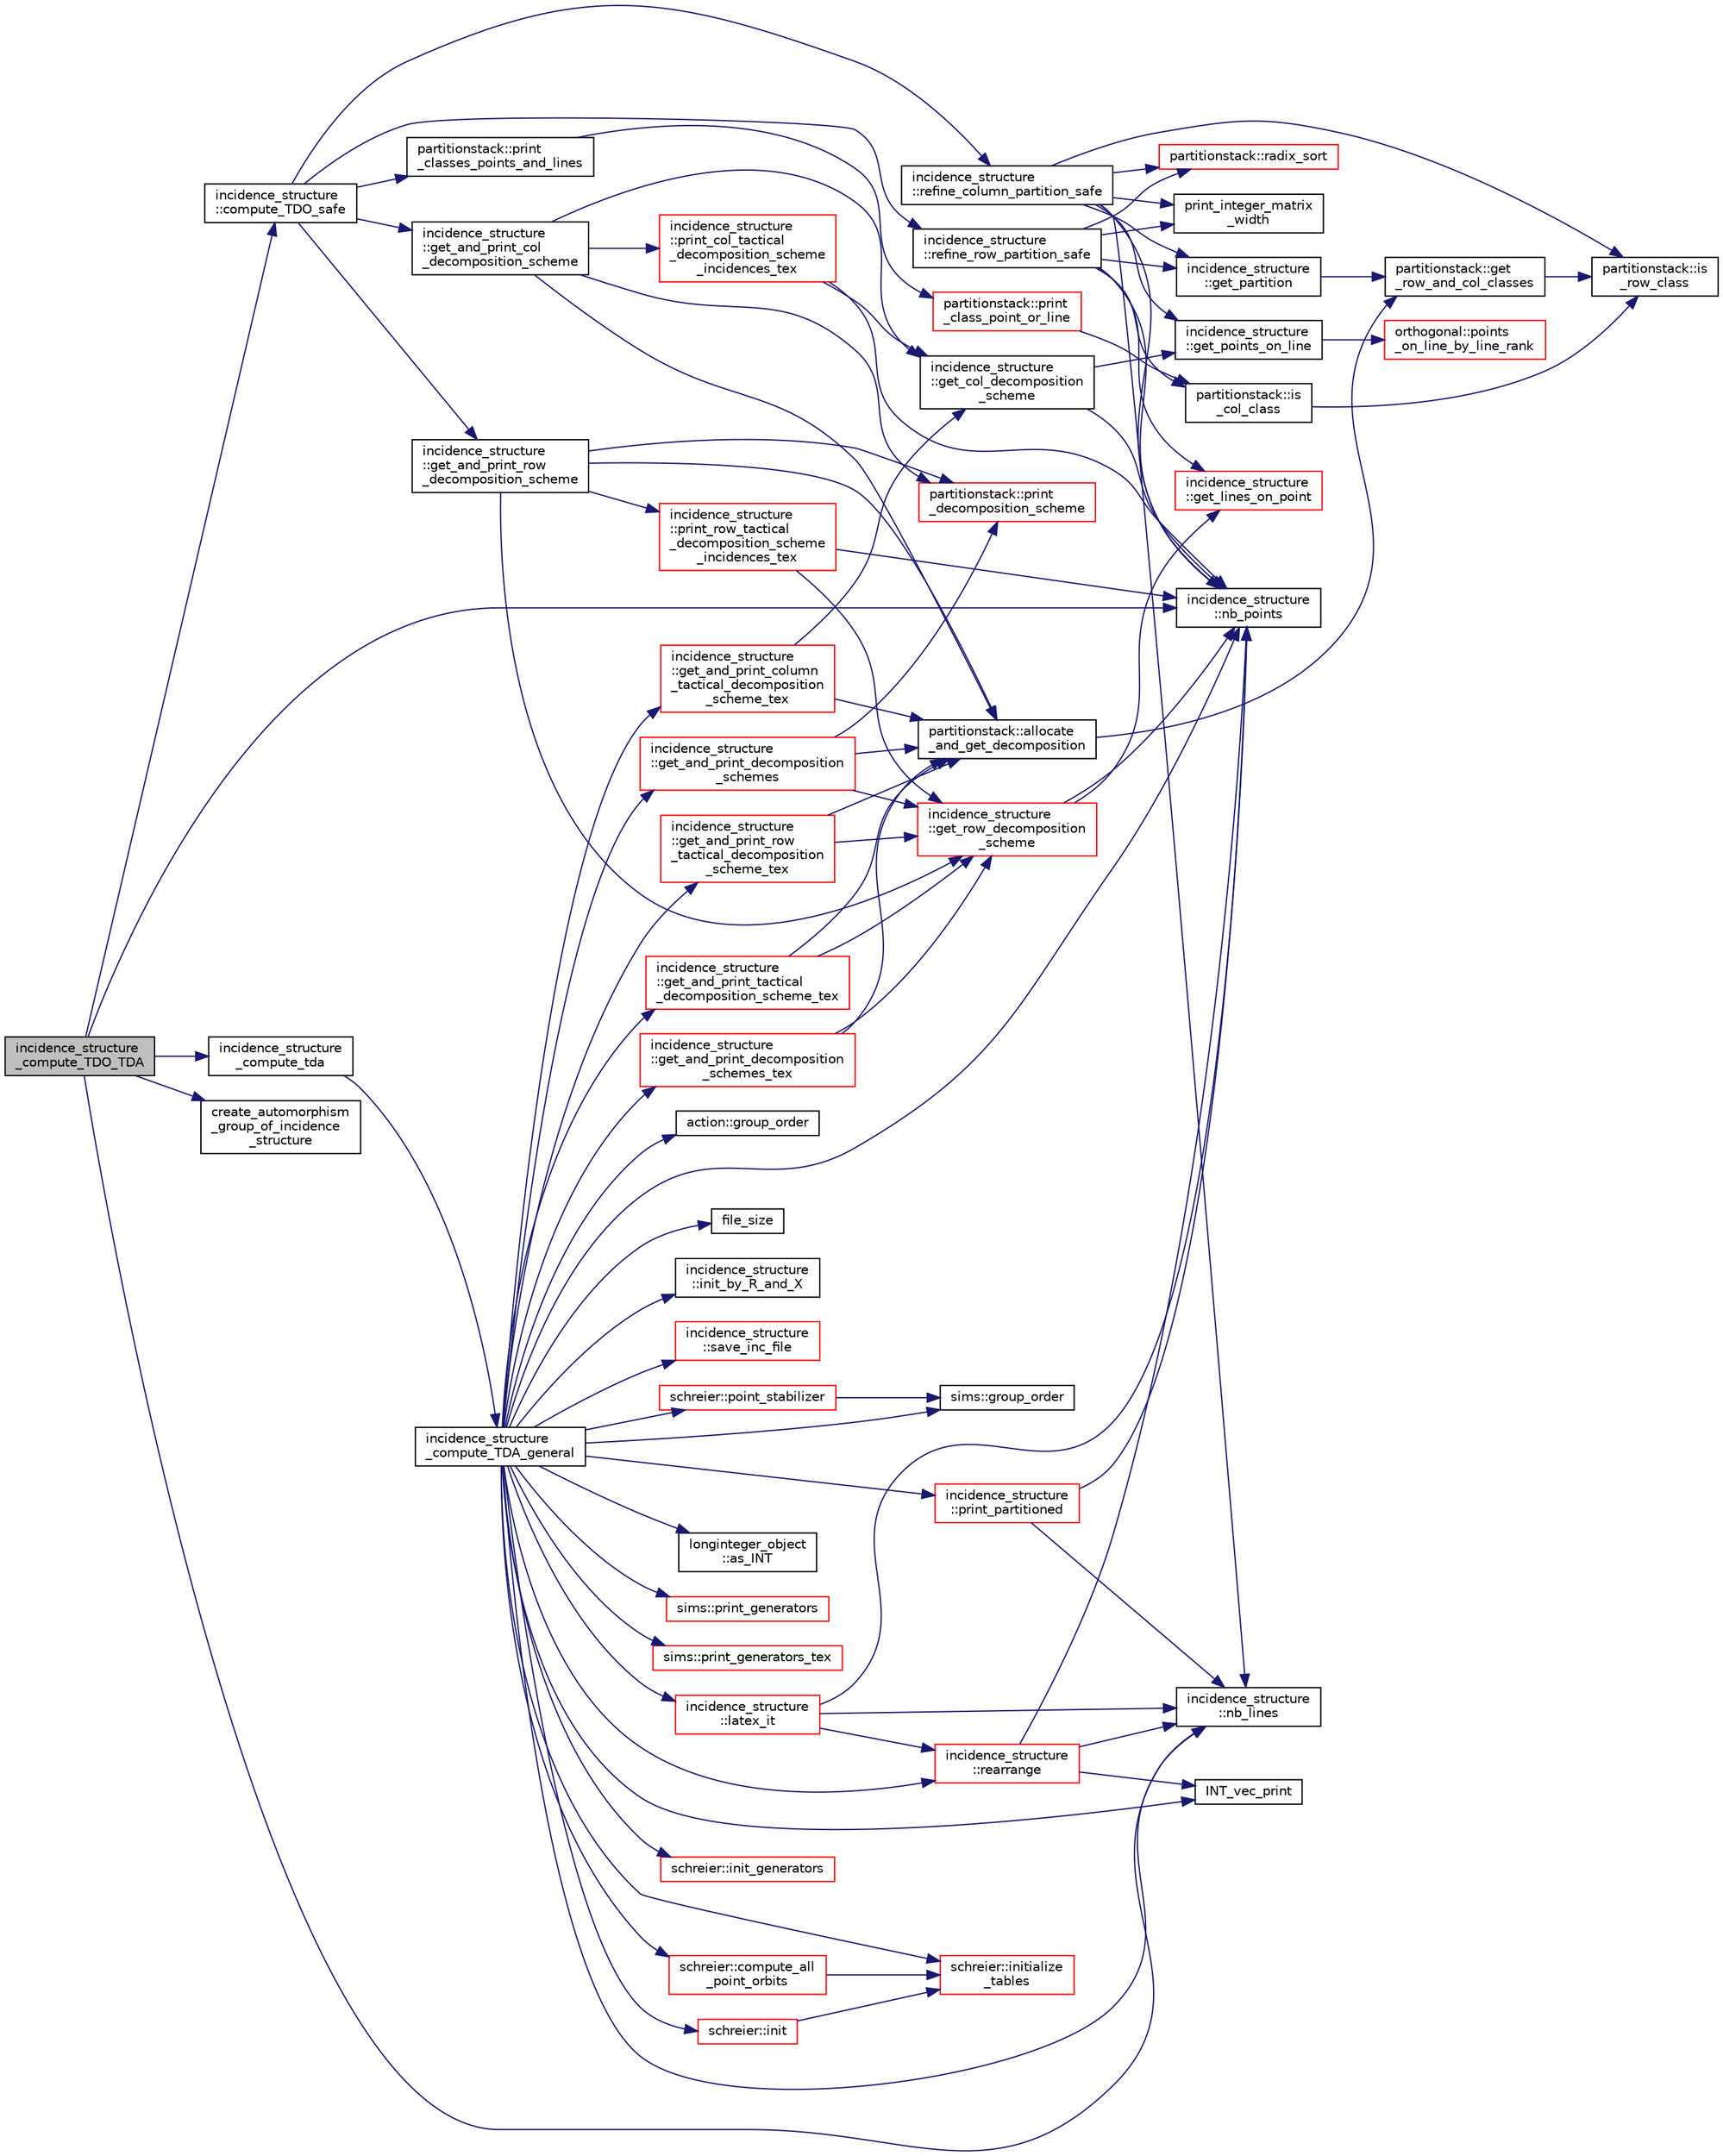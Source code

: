 digraph "incidence_structure_compute_TDO_TDA"
{
  edge [fontname="Helvetica",fontsize="10",labelfontname="Helvetica",labelfontsize="10"];
  node [fontname="Helvetica",fontsize="10",shape=record];
  rankdir="LR";
  Node670 [label="incidence_structure\l_compute_TDO_TDA",height=0.2,width=0.4,color="black", fillcolor="grey75", style="filled", fontcolor="black"];
  Node670 -> Node671 [color="midnightblue",fontsize="10",style="solid",fontname="Helvetica"];
  Node671 [label="incidence_structure\l::nb_points",height=0.2,width=0.4,color="black", fillcolor="white", style="filled",URL="$da/d8a/classincidence__structure.html#aff5f6bfdc7470e73082ee6faacf0af64"];
  Node670 -> Node672 [color="midnightblue",fontsize="10",style="solid",fontname="Helvetica"];
  Node672 [label="incidence_structure\l::nb_lines",height=0.2,width=0.4,color="black", fillcolor="white", style="filled",URL="$da/d8a/classincidence__structure.html#a9ffac61340b2a03f31f1cc366d5a7b79"];
  Node670 -> Node673 [color="midnightblue",fontsize="10",style="solid",fontname="Helvetica"];
  Node673 [label="incidence_structure\l::compute_TDO_safe",height=0.2,width=0.4,color="black", fillcolor="white", style="filled",URL="$da/d8a/classincidence__structure.html#ab1409e71c4b6855e49edfd3526644202"];
  Node673 -> Node674 [color="midnightblue",fontsize="10",style="solid",fontname="Helvetica"];
  Node674 [label="incidence_structure\l::refine_column_partition_safe",height=0.2,width=0.4,color="black", fillcolor="white", style="filled",URL="$da/d8a/classincidence__structure.html#a958f8ddce2d53753adb1df588bf0e721"];
  Node674 -> Node675 [color="midnightblue",fontsize="10",style="solid",fontname="Helvetica"];
  Node675 [label="incidence_structure\l::get_partition",height=0.2,width=0.4,color="black", fillcolor="white", style="filled",URL="$da/d8a/classincidence__structure.html#a15f287785f85f3c6098dae8ec80a0ccd"];
  Node675 -> Node676 [color="midnightblue",fontsize="10",style="solid",fontname="Helvetica"];
  Node676 [label="partitionstack::get\l_row_and_col_classes",height=0.2,width=0.4,color="black", fillcolor="white", style="filled",URL="$d3/d87/classpartitionstack.html#a127a6965905c3f08c50ee09a100cb465"];
  Node676 -> Node677 [color="midnightblue",fontsize="10",style="solid",fontname="Helvetica"];
  Node677 [label="partitionstack::is\l_row_class",height=0.2,width=0.4,color="black", fillcolor="white", style="filled",URL="$d3/d87/classpartitionstack.html#ad8497b40f1c327d3eb2fb2b993d88bb7"];
  Node674 -> Node671 [color="midnightblue",fontsize="10",style="solid",fontname="Helvetica"];
  Node674 -> Node672 [color="midnightblue",fontsize="10",style="solid",fontname="Helvetica"];
  Node674 -> Node678 [color="midnightblue",fontsize="10",style="solid",fontname="Helvetica"];
  Node678 [label="incidence_structure\l::get_points_on_line",height=0.2,width=0.4,color="black", fillcolor="white", style="filled",URL="$da/d8a/classincidence__structure.html#a1baf0d372125123bf55d27dacc720bda"];
  Node678 -> Node679 [color="midnightblue",fontsize="10",style="solid",fontname="Helvetica"];
  Node679 [label="orthogonal::points\l_on_line_by_line_rank",height=0.2,width=0.4,color="red", fillcolor="white", style="filled",URL="$d7/daa/classorthogonal.html#aec3f511b69d0a28340f93d6f904c5daa"];
  Node674 -> Node783 [color="midnightblue",fontsize="10",style="solid",fontname="Helvetica"];
  Node783 [label="print_integer_matrix\l_width",height=0.2,width=0.4,color="black", fillcolor="white", style="filled",URL="$d5/db4/io__and__os_8h.html#aa78f3e73fc2179251bd15adbcc31573f"];
  Node674 -> Node677 [color="midnightblue",fontsize="10",style="solid",fontname="Helvetica"];
  Node674 -> Node805 [color="midnightblue",fontsize="10",style="solid",fontname="Helvetica"];
  Node805 [label="partitionstack::radix_sort",height=0.2,width=0.4,color="red", fillcolor="white", style="filled",URL="$d3/d87/classpartitionstack.html#a9ab564e8289467768e46fea7d6f8711e"];
  Node673 -> Node810 [color="midnightblue",fontsize="10",style="solid",fontname="Helvetica"];
  Node810 [label="incidence_structure\l::refine_row_partition_safe",height=0.2,width=0.4,color="black", fillcolor="white", style="filled",URL="$da/d8a/classincidence__structure.html#ae84b2dc0f1a0cd1f9acfadcae21e3745"];
  Node810 -> Node675 [color="midnightblue",fontsize="10",style="solid",fontname="Helvetica"];
  Node810 -> Node671 [color="midnightblue",fontsize="10",style="solid",fontname="Helvetica"];
  Node810 -> Node811 [color="midnightblue",fontsize="10",style="solid",fontname="Helvetica"];
  Node811 [label="incidence_structure\l::get_lines_on_point",height=0.2,width=0.4,color="red", fillcolor="white", style="filled",URL="$da/d8a/classincidence__structure.html#a09148fd9478525b4a65c8e44833d1861"];
  Node810 -> Node783 [color="midnightblue",fontsize="10",style="solid",fontname="Helvetica"];
  Node810 -> Node890 [color="midnightblue",fontsize="10",style="solid",fontname="Helvetica"];
  Node890 [label="partitionstack::is\l_col_class",height=0.2,width=0.4,color="black", fillcolor="white", style="filled",URL="$d3/d87/classpartitionstack.html#a9dbd980faea7ce40bebd3cf4b843bc63"];
  Node890 -> Node677 [color="midnightblue",fontsize="10",style="solid",fontname="Helvetica"];
  Node810 -> Node805 [color="midnightblue",fontsize="10",style="solid",fontname="Helvetica"];
  Node673 -> Node891 [color="midnightblue",fontsize="10",style="solid",fontname="Helvetica"];
  Node891 [label="incidence_structure\l::get_and_print_col\l_decomposition_scheme",height=0.2,width=0.4,color="black", fillcolor="white", style="filled",URL="$da/d8a/classincidence__structure.html#a0c51e7224f51f1434025ff6d8a10522c"];
  Node891 -> Node892 [color="midnightblue",fontsize="10",style="solid",fontname="Helvetica"];
  Node892 [label="partitionstack::allocate\l_and_get_decomposition",height=0.2,width=0.4,color="black", fillcolor="white", style="filled",URL="$d3/d87/classpartitionstack.html#a3cd13923b18c41d37259ed943f331208"];
  Node892 -> Node676 [color="midnightblue",fontsize="10",style="solid",fontname="Helvetica"];
  Node891 -> Node893 [color="midnightblue",fontsize="10",style="solid",fontname="Helvetica"];
  Node893 [label="incidence_structure\l::get_col_decomposition\l_scheme",height=0.2,width=0.4,color="black", fillcolor="white", style="filled",URL="$da/d8a/classincidence__structure.html#a576b9add81a037a3d8f566ce28541673"];
  Node893 -> Node671 [color="midnightblue",fontsize="10",style="solid",fontname="Helvetica"];
  Node893 -> Node678 [color="midnightblue",fontsize="10",style="solid",fontname="Helvetica"];
  Node891 -> Node894 [color="midnightblue",fontsize="10",style="solid",fontname="Helvetica"];
  Node894 [label="partitionstack::print\l_decomposition_scheme",height=0.2,width=0.4,color="red", fillcolor="white", style="filled",URL="$d3/d87/classpartitionstack.html#a988c07dc47753333f43dfc393f86f3f7"];
  Node891 -> Node896 [color="midnightblue",fontsize="10",style="solid",fontname="Helvetica"];
  Node896 [label="incidence_structure\l::print_col_tactical\l_decomposition_scheme\l_incidences_tex",height=0.2,width=0.4,color="red", fillcolor="white", style="filled",URL="$da/d8a/classincidence__structure.html#a56e24435baf9162d6c00080972b49b2c"];
  Node896 -> Node893 [color="midnightblue",fontsize="10",style="solid",fontname="Helvetica"];
  Node896 -> Node671 [color="midnightblue",fontsize="10",style="solid",fontname="Helvetica"];
  Node673 -> Node902 [color="midnightblue",fontsize="10",style="solid",fontname="Helvetica"];
  Node902 [label="partitionstack::print\l_classes_points_and_lines",height=0.2,width=0.4,color="black", fillcolor="white", style="filled",URL="$d3/d87/classpartitionstack.html#aaed3f1a7bffbbdaf5fa9d20ef86b87b1"];
  Node902 -> Node903 [color="midnightblue",fontsize="10",style="solid",fontname="Helvetica"];
  Node903 [label="partitionstack::print\l_class_point_or_line",height=0.2,width=0.4,color="red", fillcolor="white", style="filled",URL="$d3/d87/classpartitionstack.html#adea8d0eebaf0b53a74f2fcdf1e63e31d"];
  Node903 -> Node890 [color="midnightblue",fontsize="10",style="solid",fontname="Helvetica"];
  Node673 -> Node904 [color="midnightblue",fontsize="10",style="solid",fontname="Helvetica"];
  Node904 [label="incidence_structure\l::get_and_print_row\l_decomposition_scheme",height=0.2,width=0.4,color="black", fillcolor="white", style="filled",URL="$da/d8a/classincidence__structure.html#a4a1e589bb5c47fb2d98fdb561b669dcf"];
  Node904 -> Node892 [color="midnightblue",fontsize="10",style="solid",fontname="Helvetica"];
  Node904 -> Node905 [color="midnightblue",fontsize="10",style="solid",fontname="Helvetica"];
  Node905 [label="incidence_structure\l::get_row_decomposition\l_scheme",height=0.2,width=0.4,color="red", fillcolor="white", style="filled",URL="$da/d8a/classincidence__structure.html#aa0ad04253ba8e75bb15900ee8b01c9aa"];
  Node905 -> Node811 [color="midnightblue",fontsize="10",style="solid",fontname="Helvetica"];
  Node905 -> Node671 [color="midnightblue",fontsize="10",style="solid",fontname="Helvetica"];
  Node904 -> Node894 [color="midnightblue",fontsize="10",style="solid",fontname="Helvetica"];
  Node904 -> Node907 [color="midnightblue",fontsize="10",style="solid",fontname="Helvetica"];
  Node907 [label="incidence_structure\l::print_row_tactical\l_decomposition_scheme\l_incidences_tex",height=0.2,width=0.4,color="red", fillcolor="white", style="filled",URL="$da/d8a/classincidence__structure.html#a23279d5c98b702de05171c245d5375fa"];
  Node907 -> Node905 [color="midnightblue",fontsize="10",style="solid",fontname="Helvetica"];
  Node907 -> Node671 [color="midnightblue",fontsize="10",style="solid",fontname="Helvetica"];
  Node670 -> Node909 [color="midnightblue",fontsize="10",style="solid",fontname="Helvetica"];
  Node909 [label="create_automorphism\l_group_of_incidence\l_structure",height=0.2,width=0.4,color="black", fillcolor="white", style="filled",URL="$d5/d90/action__global_8_c.html#ad0da83975a94cb8a5fdc21b50f6e60ce"];
  Node670 -> Node910 [color="midnightblue",fontsize="10",style="solid",fontname="Helvetica"];
  Node910 [label="incidence_structure\l_compute_tda",height=0.2,width=0.4,color="black", fillcolor="white", style="filled",URL="$d3/d0e/top__level_2geometry_2incidence__structure_8_c.html#ab3a7584f120bbaf752a5bd831d3ebf72"];
  Node910 -> Node911 [color="midnightblue",fontsize="10",style="solid",fontname="Helvetica"];
  Node911 [label="incidence_structure\l_compute_TDA_general",height=0.2,width=0.4,color="black", fillcolor="white", style="filled",URL="$d3/d0e/top__level_2geometry_2incidence__structure_8_c.html#a21ab759f6e646f3fe703c17f39361448"];
  Node911 -> Node912 [color="midnightblue",fontsize="10",style="solid",fontname="Helvetica"];
  Node912 [label="schreier::init",height=0.2,width=0.4,color="red", fillcolor="white", style="filled",URL="$d3/dd6/classschreier.html#a7443bebde2aa08acae16c0ff29c9abcf"];
  Node912 -> Node915 [color="midnightblue",fontsize="10",style="solid",fontname="Helvetica"];
  Node915 [label="schreier::initialize\l_tables",height=0.2,width=0.4,color="red", fillcolor="white", style="filled",URL="$d3/dd6/classschreier.html#acccc16670f88b14ddc69856cd5c0b36d"];
  Node911 -> Node915 [color="midnightblue",fontsize="10",style="solid",fontname="Helvetica"];
  Node911 -> Node918 [color="midnightblue",fontsize="10",style="solid",fontname="Helvetica"];
  Node918 [label="schreier::init_generators",height=0.2,width=0.4,color="red", fillcolor="white", style="filled",URL="$d3/dd6/classschreier.html#a04fd581636085a7414e1b5d1004e44e0"];
  Node911 -> Node920 [color="midnightblue",fontsize="10",style="solid",fontname="Helvetica"];
  Node920 [label="schreier::compute_all\l_point_orbits",height=0.2,width=0.4,color="red", fillcolor="white", style="filled",URL="$d3/dd6/classschreier.html#a1deec048f51f380bc3476d4cd4d95e94"];
  Node920 -> Node915 [color="midnightblue",fontsize="10",style="solid",fontname="Helvetica"];
  Node911 -> Node671 [color="midnightblue",fontsize="10",style="solid",fontname="Helvetica"];
  Node911 -> Node948 [color="midnightblue",fontsize="10",style="solid",fontname="Helvetica"];
  Node948 [label="incidence_structure\l::get_and_print_decomposition\l_schemes",height=0.2,width=0.4,color="red", fillcolor="white", style="filled",URL="$da/d8a/classincidence__structure.html#a95766a2ffb220bae98b60ed3c91bce9a"];
  Node948 -> Node892 [color="midnightblue",fontsize="10",style="solid",fontname="Helvetica"];
  Node948 -> Node905 [color="midnightblue",fontsize="10",style="solid",fontname="Helvetica"];
  Node948 -> Node894 [color="midnightblue",fontsize="10",style="solid",fontname="Helvetica"];
  Node911 -> Node950 [color="midnightblue",fontsize="10",style="solid",fontname="Helvetica"];
  Node950 [label="incidence_structure\l::get_and_print_decomposition\l_schemes_tex",height=0.2,width=0.4,color="red", fillcolor="white", style="filled",URL="$da/d8a/classincidence__structure.html#a2a9844501c86ee7588a64227cc6867e5"];
  Node950 -> Node892 [color="midnightblue",fontsize="10",style="solid",fontname="Helvetica"];
  Node950 -> Node905 [color="midnightblue",fontsize="10",style="solid",fontname="Helvetica"];
  Node911 -> Node954 [color="midnightblue",fontsize="10",style="solid",fontname="Helvetica"];
  Node954 [label="incidence_structure\l::get_and_print_row\l_tactical_decomposition\l_scheme_tex",height=0.2,width=0.4,color="red", fillcolor="white", style="filled",URL="$da/d8a/classincidence__structure.html#a93bcc4c9c4ebb9635a60b2c5df9c43b0"];
  Node954 -> Node892 [color="midnightblue",fontsize="10",style="solid",fontname="Helvetica"];
  Node954 -> Node905 [color="midnightblue",fontsize="10",style="solid",fontname="Helvetica"];
  Node911 -> Node956 [color="midnightblue",fontsize="10",style="solid",fontname="Helvetica"];
  Node956 [label="incidence_structure\l::get_and_print_column\l_tactical_decomposition\l_scheme_tex",height=0.2,width=0.4,color="red", fillcolor="white", style="filled",URL="$da/d8a/classincidence__structure.html#a579c0686f4e480a4239e7a00c80f665f"];
  Node956 -> Node892 [color="midnightblue",fontsize="10",style="solid",fontname="Helvetica"];
  Node956 -> Node893 [color="midnightblue",fontsize="10",style="solid",fontname="Helvetica"];
  Node911 -> Node958 [color="midnightblue",fontsize="10",style="solid",fontname="Helvetica"];
  Node958 [label="incidence_structure\l::latex_it",height=0.2,width=0.4,color="red", fillcolor="white", style="filled",URL="$da/d8a/classincidence__structure.html#a7ad3d823093d5938d41c36230b9b8ea6"];
  Node958 -> Node959 [color="midnightblue",fontsize="10",style="solid",fontname="Helvetica"];
  Node959 [label="incidence_structure\l::rearrange",height=0.2,width=0.4,color="red", fillcolor="white", style="filled",URL="$da/d8a/classincidence__structure.html#ad692ab2f42456aeee575311c2cdbbdf9"];
  Node959 -> Node671 [color="midnightblue",fontsize="10",style="solid",fontname="Helvetica"];
  Node959 -> Node672 [color="midnightblue",fontsize="10",style="solid",fontname="Helvetica"];
  Node959 -> Node716 [color="midnightblue",fontsize="10",style="solid",fontname="Helvetica"];
  Node716 [label="INT_vec_print",height=0.2,width=0.4,color="black", fillcolor="white", style="filled",URL="$df/dbf/sajeeb_8_c.html#a79a5901af0b47dd0d694109543c027fe"];
  Node958 -> Node671 [color="midnightblue",fontsize="10",style="solid",fontname="Helvetica"];
  Node958 -> Node672 [color="midnightblue",fontsize="10",style="solid",fontname="Helvetica"];
  Node911 -> Node961 [color="midnightblue",fontsize="10",style="solid",fontname="Helvetica"];
  Node961 [label="action::group_order",height=0.2,width=0.4,color="black", fillcolor="white", style="filled",URL="$d2/d86/classaction.html#ad1f69adb27041311d2e7be96e39388d4"];
  Node911 -> Node962 [color="midnightblue",fontsize="10",style="solid",fontname="Helvetica"];
  Node962 [label="incidence_structure\l::get_and_print_tactical\l_decomposition_scheme_tex",height=0.2,width=0.4,color="red", fillcolor="white", style="filled",URL="$da/d8a/classincidence__structure.html#a88a5db2769f6529b86c1ee250ceed24d"];
  Node962 -> Node892 [color="midnightblue",fontsize="10",style="solid",fontname="Helvetica"];
  Node962 -> Node905 [color="midnightblue",fontsize="10",style="solid",fontname="Helvetica"];
  Node911 -> Node963 [color="midnightblue",fontsize="10",style="solid",fontname="Helvetica"];
  Node963 [label="file_size",height=0.2,width=0.4,color="black", fillcolor="white", style="filled",URL="$df/dbf/sajeeb_8_c.html#a5c37cf5785204b6e9adf647dc14d0e50"];
  Node911 -> Node959 [color="midnightblue",fontsize="10",style="solid",fontname="Helvetica"];
  Node911 -> Node964 [color="midnightblue",fontsize="10",style="solid",fontname="Helvetica"];
  Node964 [label="incidence_structure\l::init_by_R_and_X",height=0.2,width=0.4,color="black", fillcolor="white", style="filled",URL="$da/d8a/classincidence__structure.html#ad06ddc47735dcb98130686512e764085"];
  Node911 -> Node672 [color="midnightblue",fontsize="10",style="solid",fontname="Helvetica"];
  Node911 -> Node965 [color="midnightblue",fontsize="10",style="solid",fontname="Helvetica"];
  Node965 [label="incidence_structure\l::save_inc_file",height=0.2,width=0.4,color="red", fillcolor="white", style="filled",URL="$da/d8a/classincidence__structure.html#a4fd15671d6a99a4cae34a24e3c0b7705"];
  Node911 -> Node969 [color="midnightblue",fontsize="10",style="solid",fontname="Helvetica"];
  Node969 [label="incidence_structure\l::print_partitioned",height=0.2,width=0.4,color="red", fillcolor="white", style="filled",URL="$da/d8a/classincidence__structure.html#a9e18878f5cc9dbeca4806bd5aab5b054"];
  Node969 -> Node671 [color="midnightblue",fontsize="10",style="solid",fontname="Helvetica"];
  Node969 -> Node672 [color="midnightblue",fontsize="10",style="solid",fontname="Helvetica"];
  Node911 -> Node716 [color="midnightblue",fontsize="10",style="solid",fontname="Helvetica"];
  Node911 -> Node974 [color="midnightblue",fontsize="10",style="solid",fontname="Helvetica"];
  Node974 [label="schreier::point_stabilizer",height=0.2,width=0.4,color="red", fillcolor="white", style="filled",URL="$d3/dd6/classschreier.html#a976a31dfe3238284d96fc200532c7077"];
  Node974 -> Node978 [color="midnightblue",fontsize="10",style="solid",fontname="Helvetica"];
  Node978 [label="sims::group_order",height=0.2,width=0.4,color="black", fillcolor="white", style="filled",URL="$d9/df3/classsims.html#aa442445175656570fa35febbe790efad"];
  Node911 -> Node978 [color="midnightblue",fontsize="10",style="solid",fontname="Helvetica"];
  Node911 -> Node1019 [color="midnightblue",fontsize="10",style="solid",fontname="Helvetica"];
  Node1019 [label="longinteger_object\l::as_INT",height=0.2,width=0.4,color="black", fillcolor="white", style="filled",URL="$dd/d7e/classlonginteger__object.html#afb992d4679a6741acc63c8bcba27971e"];
  Node911 -> Node1006 [color="midnightblue",fontsize="10",style="solid",fontname="Helvetica"];
  Node1006 [label="sims::print_generators",height=0.2,width=0.4,color="red", fillcolor="white", style="filled",URL="$d9/df3/classsims.html#a49dfebd7ef9b23cb3c1264bc462f2233"];
  Node911 -> Node1020 [color="midnightblue",fontsize="10",style="solid",fontname="Helvetica"];
  Node1020 [label="sims::print_generators_tex",height=0.2,width=0.4,color="red", fillcolor="white", style="filled",URL="$d9/df3/classsims.html#ab1db48a4211b1bc26bf45af9f38b1613"];
}
